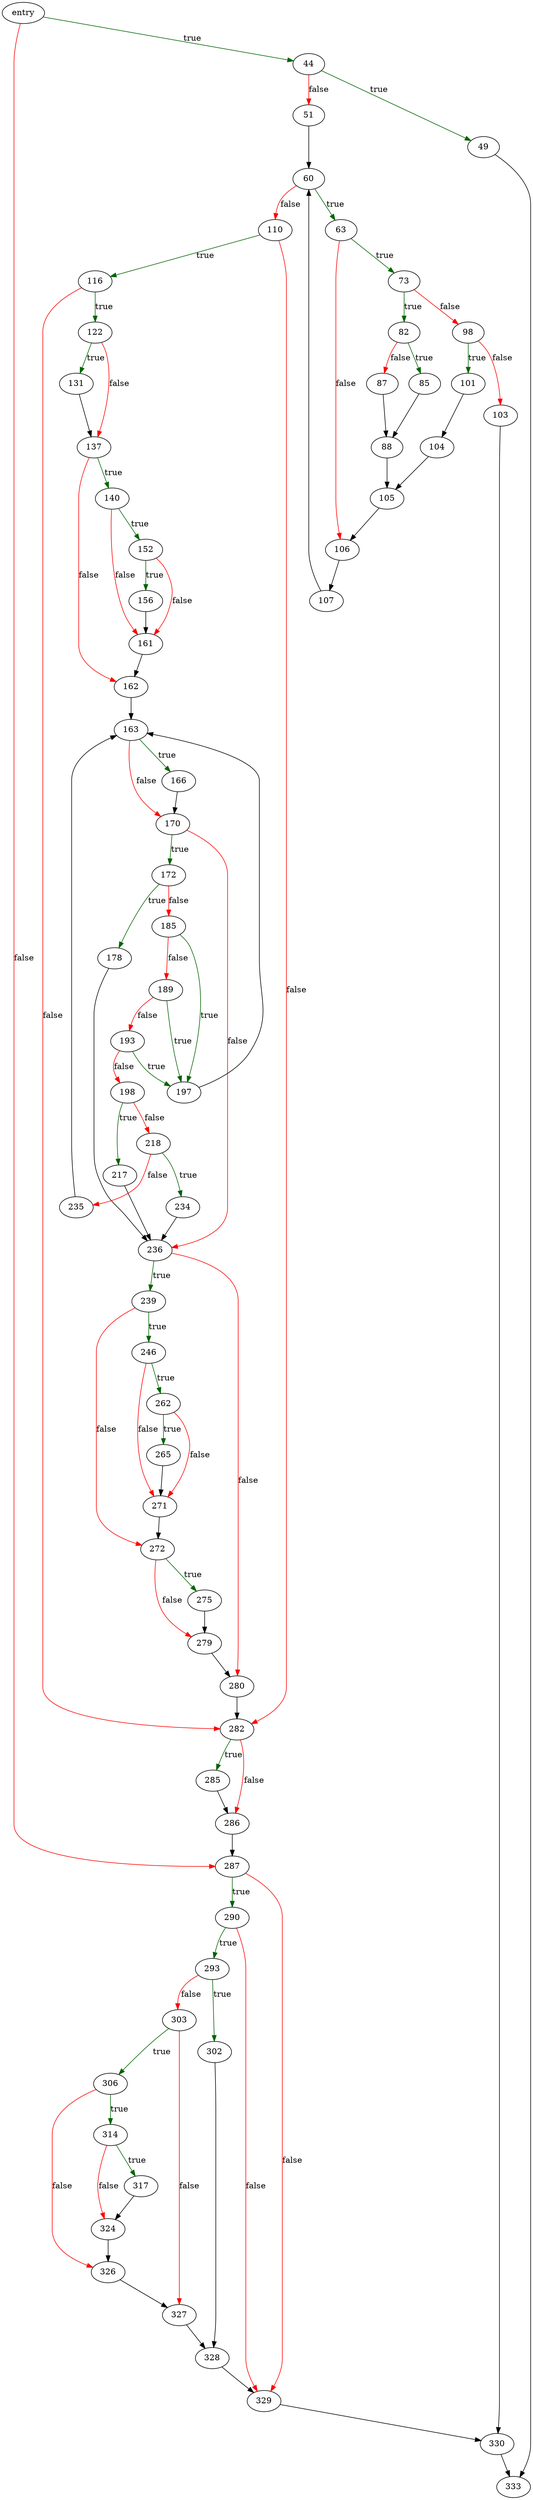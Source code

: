digraph "walCheckpoint" {
	// Node definitions.
	7 [label=entry];
	44;
	49;
	51;
	60;
	63;
	73;
	82;
	85;
	87;
	88;
	98;
	101;
	103;
	104;
	105;
	106;
	107;
	110;
	116;
	122;
	131;
	137;
	140;
	152;
	156;
	161;
	162;
	163;
	166;
	170;
	172;
	178;
	185;
	189;
	193;
	197;
	198;
	217;
	218;
	234;
	235;
	236;
	239;
	246;
	262;
	265;
	271;
	272;
	275;
	279;
	280;
	282;
	285;
	286;
	287;
	290;
	293;
	302;
	303;
	306;
	314;
	317;
	324;
	326;
	327;
	328;
	329;
	330;
	333;

	// Edge definitions.
	7 -> 44 [
		color=darkgreen
		label=true
	];
	7 -> 287 [
		color=red
		label=false
	];
	44 -> 49 [
		color=darkgreen
		label=true
	];
	44 -> 51 [
		color=red
		label=false
	];
	49 -> 333;
	51 -> 60;
	60 -> 63 [
		color=darkgreen
		label=true
	];
	60 -> 110 [
		color=red
		label=false
	];
	63 -> 73 [
		color=darkgreen
		label=true
	];
	63 -> 106 [
		color=red
		label=false
	];
	73 -> 82 [
		color=darkgreen
		label=true
	];
	73 -> 98 [
		color=red
		label=false
	];
	82 -> 85 [
		color=darkgreen
		label=true
	];
	82 -> 87 [
		color=red
		label=false
	];
	85 -> 88;
	87 -> 88;
	88 -> 105;
	98 -> 101 [
		color=darkgreen
		label=true
	];
	98 -> 103 [
		color=red
		label=false
	];
	101 -> 104;
	103 -> 330;
	104 -> 105;
	105 -> 106;
	106 -> 107;
	107 -> 60;
	110 -> 116 [
		color=darkgreen
		label=true
	];
	110 -> 282 [
		color=red
		label=false
	];
	116 -> 122 [
		color=darkgreen
		label=true
	];
	116 -> 282 [
		color=red
		label=false
	];
	122 -> 131 [
		color=darkgreen
		label=true
	];
	122 -> 137 [
		color=red
		label=false
	];
	131 -> 137;
	137 -> 140 [
		color=darkgreen
		label=true
	];
	137 -> 162 [
		color=red
		label=false
	];
	140 -> 152 [
		color=darkgreen
		label=true
	];
	140 -> 161 [
		color=red
		label=false
	];
	152 -> 156 [
		color=darkgreen
		label=true
	];
	152 -> 161 [
		color=red
		label=false
	];
	156 -> 161;
	161 -> 162;
	162 -> 163;
	163 -> 166 [
		color=darkgreen
		label=true
	];
	163 -> 170 [
		color=red
		label=false
	];
	166 -> 170;
	170 -> 172 [
		color=darkgreen
		label=true
	];
	170 -> 236 [
		color=red
		label=false
	];
	172 -> 178 [
		color=darkgreen
		label=true
	];
	172 -> 185 [
		color=red
		label=false
	];
	178 -> 236;
	185 -> 189 [
		color=red
		label=false
	];
	185 -> 197 [
		color=darkgreen
		label=true
	];
	189 -> 193 [
		color=red
		label=false
	];
	189 -> 197 [
		color=darkgreen
		label=true
	];
	193 -> 197 [
		color=darkgreen
		label=true
	];
	193 -> 198 [
		color=red
		label=false
	];
	197 -> 163;
	198 -> 217 [
		color=darkgreen
		label=true
	];
	198 -> 218 [
		color=red
		label=false
	];
	217 -> 236;
	218 -> 234 [
		color=darkgreen
		label=true
	];
	218 -> 235 [
		color=red
		label=false
	];
	234 -> 236;
	235 -> 163;
	236 -> 239 [
		color=darkgreen
		label=true
	];
	236 -> 280 [
		color=red
		label=false
	];
	239 -> 246 [
		color=darkgreen
		label=true
	];
	239 -> 272 [
		color=red
		label=false
	];
	246 -> 262 [
		color=darkgreen
		label=true
	];
	246 -> 271 [
		color=red
		label=false
	];
	262 -> 265 [
		color=darkgreen
		label=true
	];
	262 -> 271 [
		color=red
		label=false
	];
	265 -> 271;
	271 -> 272;
	272 -> 275 [
		color=darkgreen
		label=true
	];
	272 -> 279 [
		color=red
		label=false
	];
	275 -> 279;
	279 -> 280;
	280 -> 282;
	282 -> 285 [
		color=darkgreen
		label=true
	];
	282 -> 286 [
		color=red
		label=false
	];
	285 -> 286;
	286 -> 287;
	287 -> 290 [
		color=darkgreen
		label=true
	];
	287 -> 329 [
		color=red
		label=false
	];
	290 -> 293 [
		color=darkgreen
		label=true
	];
	290 -> 329 [
		color=red
		label=false
	];
	293 -> 302 [
		color=darkgreen
		label=true
	];
	293 -> 303 [
		color=red
		label=false
	];
	302 -> 328;
	303 -> 306 [
		color=darkgreen
		label=true
	];
	303 -> 327 [
		color=red
		label=false
	];
	306 -> 314 [
		color=darkgreen
		label=true
	];
	306 -> 326 [
		color=red
		label=false
	];
	314 -> 317 [
		color=darkgreen
		label=true
	];
	314 -> 324 [
		color=red
		label=false
	];
	317 -> 324;
	324 -> 326;
	326 -> 327;
	327 -> 328;
	328 -> 329;
	329 -> 330;
	330 -> 333;
}